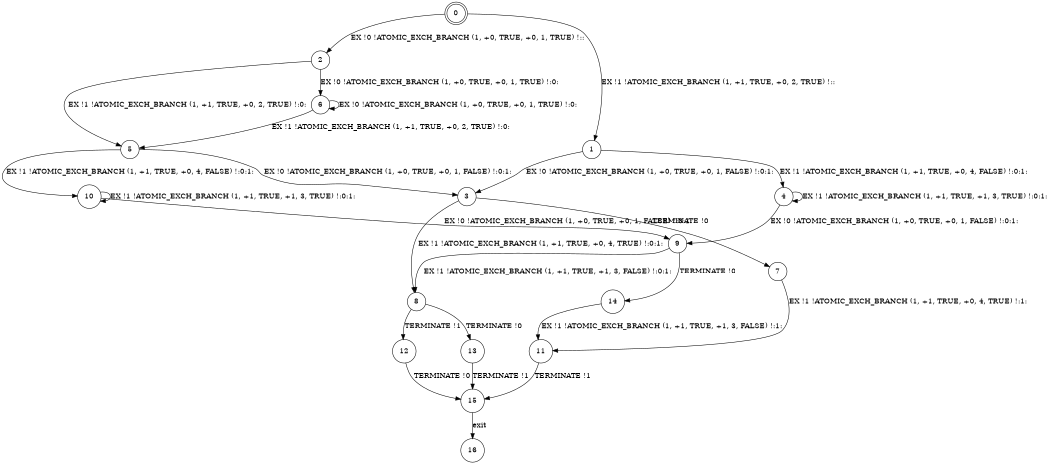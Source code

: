 digraph BCG {
size = "7, 10.5";
center = TRUE;
node [shape = circle];
0 [peripheries = 2];
0 -> 1 [label = "EX !1 !ATOMIC_EXCH_BRANCH (1, +1, TRUE, +0, 2, TRUE) !::"];
0 -> 2 [label = "EX !0 !ATOMIC_EXCH_BRANCH (1, +0, TRUE, +0, 1, TRUE) !::"];
1 -> 3 [label = "EX !0 !ATOMIC_EXCH_BRANCH (1, +0, TRUE, +0, 1, FALSE) !:0:1:"];
1 -> 4 [label = "EX !1 !ATOMIC_EXCH_BRANCH (1, +1, TRUE, +0, 4, FALSE) !:0:1:"];
2 -> 5 [label = "EX !1 !ATOMIC_EXCH_BRANCH (1, +1, TRUE, +0, 2, TRUE) !:0:"];
2 -> 6 [label = "EX !0 !ATOMIC_EXCH_BRANCH (1, +0, TRUE, +0, 1, TRUE) !:0:"];
3 -> 7 [label = "TERMINATE !0"];
3 -> 8 [label = "EX !1 !ATOMIC_EXCH_BRANCH (1, +1, TRUE, +0, 4, TRUE) !:0:1:"];
4 -> 9 [label = "EX !0 !ATOMIC_EXCH_BRANCH (1, +0, TRUE, +0, 1, FALSE) !:0:1:"];
4 -> 4 [label = "EX !1 !ATOMIC_EXCH_BRANCH (1, +1, TRUE, +1, 3, TRUE) !:0:1:"];
5 -> 10 [label = "EX !1 !ATOMIC_EXCH_BRANCH (1, +1, TRUE, +0, 4, FALSE) !:0:1:"];
5 -> 3 [label = "EX !0 !ATOMIC_EXCH_BRANCH (1, +0, TRUE, +0, 1, FALSE) !:0:1:"];
6 -> 5 [label = "EX !1 !ATOMIC_EXCH_BRANCH (1, +1, TRUE, +0, 2, TRUE) !:0:"];
6 -> 6 [label = "EX !0 !ATOMIC_EXCH_BRANCH (1, +0, TRUE, +0, 1, TRUE) !:0:"];
7 -> 11 [label = "EX !1 !ATOMIC_EXCH_BRANCH (1, +1, TRUE, +0, 4, TRUE) !:1:"];
8 -> 12 [label = "TERMINATE !1"];
8 -> 13 [label = "TERMINATE !0"];
9 -> 14 [label = "TERMINATE !0"];
9 -> 8 [label = "EX !1 !ATOMIC_EXCH_BRANCH (1, +1, TRUE, +1, 3, FALSE) !:0:1:"];
10 -> 10 [label = "EX !1 !ATOMIC_EXCH_BRANCH (1, +1, TRUE, +1, 3, TRUE) !:0:1:"];
10 -> 9 [label = "EX !0 !ATOMIC_EXCH_BRANCH (1, +0, TRUE, +0, 1, FALSE) !:0:1:"];
11 -> 15 [label = "TERMINATE !1"];
12 -> 15 [label = "TERMINATE !0"];
13 -> 15 [label = "TERMINATE !1"];
14 -> 11 [label = "EX !1 !ATOMIC_EXCH_BRANCH (1, +1, TRUE, +1, 3, FALSE) !:1:"];
15 -> 16 [label = "exit"];
}
